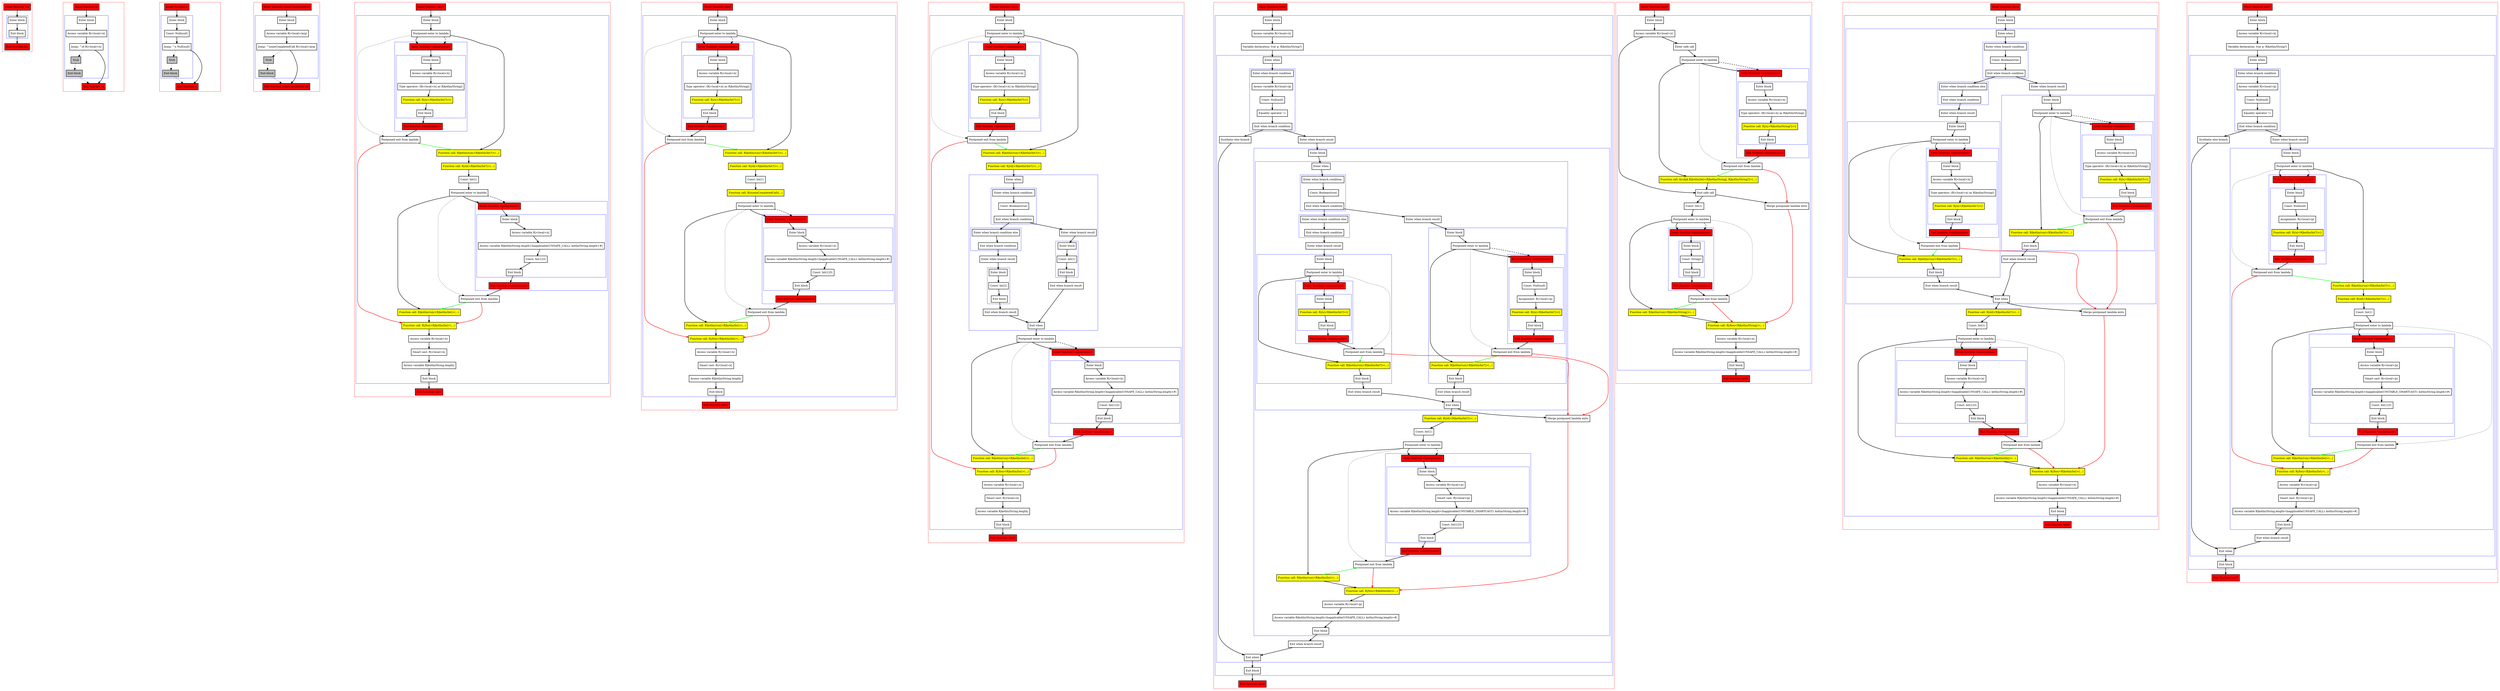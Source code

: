digraph flowFromInplaceLambda2_kt {
    graph [nodesep=3]
    node [shape=box penwidth=2]
    edge [penwidth=2]

    subgraph cluster_0 {
        color=red
        0 [label="Enter function foo" style="filled" fillcolor=red];
        subgraph cluster_1 {
            color=blue
            1 [label="Enter block"];
            2 [label="Exit block"];
        }
        3 [label="Exit function foo" style="filled" fillcolor=red];
    }
    0 -> {1};
    1 -> {2};
    2 -> {3};

    subgraph cluster_2 {
        color=red
        4 [label="Enter function id" style="filled" fillcolor=red];
        subgraph cluster_3 {
            color=blue
            5 [label="Enter block"];
            6 [label="Access variable R|<local>/x|"];
            7 [label="Jump: ^id R|<local>/x|"];
            8 [label="Stub" style="filled" fillcolor=gray];
            9 [label="Exit block" style="filled" fillcolor=gray];
        }
        10 [label="Exit function id" style="filled" fillcolor=red];
    }
    4 -> {5};
    5 -> {6};
    6 -> {7};
    7 -> {10};
    7 -> {8} [style=dotted];
    8 -> {9} [style=dotted];
    9 -> {10} [style=dotted];

    subgraph cluster_4 {
        color=red
        11 [label="Enter function n" style="filled" fillcolor=red];
        subgraph cluster_5 {
            color=blue
            12 [label="Enter block"];
            13 [label="Const: Null(null)"];
            14 [label="Jump: ^n Null(null)"];
            15 [label="Stub" style="filled" fillcolor=gray];
            16 [label="Exit block" style="filled" fillcolor=gray];
        }
        17 [label="Exit function n" style="filled" fillcolor=red];
    }
    11 -> {12};
    12 -> {13};
    13 -> {14};
    14 -> {17};
    14 -> {15} [style=dotted];
    15 -> {16} [style=dotted];
    16 -> {17} [style=dotted];

    subgraph cluster_6 {
        color=red
        18 [label="Enter function someCompletedCall" style="filled" fillcolor=red];
        subgraph cluster_7 {
            color=blue
            19 [label="Enter block"];
            20 [label="Access variable R|<local>/arg|"];
            21 [label="Jump: ^someCompletedCall R|<local>/arg|"];
            22 [label="Stub" style="filled" fillcolor=gray];
            23 [label="Exit block" style="filled" fillcolor=gray];
        }
        24 [label="Exit function someCompletedCall" style="filled" fillcolor=red];
    }
    18 -> {19};
    19 -> {20};
    20 -> {21};
    21 -> {24};
    21 -> {22} [style=dotted];
    22 -> {23} [style=dotted];
    23 -> {24} [style=dotted];

    subgraph cluster_8 {
        color=red
        25 [label="Enter function test1" style="filled" fillcolor=red];
        subgraph cluster_9 {
            color=blue
            26 [label="Enter block"];
            27 [label="Postponed enter to lambda"];
            subgraph cluster_10 {
                color=blue
                28 [label="Enter function <anonymous>" style="filled" fillcolor=red];
                subgraph cluster_11 {
                    color=blue
                    29 [label="Enter block"];
                    30 [label="Access variable R|<local>/x|"];
                    31 [label="Type operator: (R|<local>/x| as R|kotlin/String|)"];
                    32 [label="Function call: R|/n|<R|kotlin/Int?|>()" style="filled" fillcolor=yellow];
                    33 [label="Exit block"];
                }
                34 [label="Exit function <anonymous>" style="filled" fillcolor=red];
            }
            35 [label="Postponed exit from lambda"];
            36 [label="Function call: R|kotlin/run|<R|kotlin/Int?|>(...)" style="filled" fillcolor=yellow];
            37 [label="Function call: R|/id|<R|kotlin/Int?|>(...)" style="filled" fillcolor=yellow];
            38 [label="Const: Int(1)"];
            39 [label="Postponed enter to lambda"];
            subgraph cluster_12 {
                color=blue
                40 [label="Enter function <anonymous>" style="filled" fillcolor=red];
                subgraph cluster_13 {
                    color=blue
                    41 [label="Enter block"];
                    42 [label="Access variable R|<local>/x|"];
                    43 [label="Access variable R|kotlin/String.length<Inapplicable(UNSAFE_CALL): kotlin/String.length>#|"];
                    44 [label="Const: Int(123)"];
                    45 [label="Exit block"];
                }
                46 [label="Exit function <anonymous>" style="filled" fillcolor=red];
            }
            47 [label="Postponed exit from lambda"];
            48 [label="Function call: R|kotlin/run|<R|kotlin/Int|>(...)" style="filled" fillcolor=yellow];
            49 [label="Function call: R|/foo|<R|kotlin/Int|>(...)" style="filled" fillcolor=yellow];
            50 [label="Access variable R|<local>/x|"];
            51 [label="Smart cast: R|<local>/x|"];
            52 [label="Access variable R|kotlin/String.length|"];
            53 [label="Exit block"];
        }
        54 [label="Exit function test1" style="filled" fillcolor=red];
    }
    25 -> {26};
    26 -> {27};
    27 -> {28 36};
    27 -> {35} [style=dotted];
    27 -> {28} [style=dashed];
    28 -> {29};
    29 -> {30};
    30 -> {31};
    31 -> {32};
    32 -> {33};
    33 -> {34};
    34 -> {35};
    35 -> {36} [color=green];
    35 -> {49} [color=red];
    36 -> {37};
    37 -> {38};
    38 -> {39};
    39 -> {40 48};
    39 -> {47} [style=dotted];
    39 -> {40} [style=dashed];
    40 -> {41};
    41 -> {42};
    42 -> {43};
    43 -> {44};
    44 -> {45};
    45 -> {46};
    46 -> {47};
    47 -> {48} [color=green];
    47 -> {49} [color=red];
    48 -> {49};
    49 -> {50};
    50 -> {51};
    51 -> {52};
    52 -> {53};
    53 -> {54};

    subgraph cluster_14 {
        color=red
        55 [label="Enter function test2" style="filled" fillcolor=red];
        subgraph cluster_15 {
            color=blue
            56 [label="Enter block"];
            57 [label="Postponed enter to lambda"];
            subgraph cluster_16 {
                color=blue
                58 [label="Enter function <anonymous>" style="filled" fillcolor=red];
                subgraph cluster_17 {
                    color=blue
                    59 [label="Enter block"];
                    60 [label="Access variable R|<local>/x|"];
                    61 [label="Type operator: (R|<local>/x| as R|kotlin/String|)"];
                    62 [label="Function call: R|/n|<R|kotlin/Int?|>()" style="filled" fillcolor=yellow];
                    63 [label="Exit block"];
                }
                64 [label="Exit function <anonymous>" style="filled" fillcolor=red];
            }
            65 [label="Postponed exit from lambda"];
            66 [label="Function call: R|kotlin/run|<R|kotlin/Int?|>(...)" style="filled" fillcolor=yellow];
            67 [label="Function call: R|/id|<R|kotlin/Int?|>(...)" style="filled" fillcolor=yellow];
            68 [label="Const: Int(1)"];
            69 [label="Function call: R|/someCompletedCall|(...)" style="filled" fillcolor=yellow];
            70 [label="Postponed enter to lambda"];
            subgraph cluster_18 {
                color=blue
                71 [label="Enter function <anonymous>" style="filled" fillcolor=red];
                subgraph cluster_19 {
                    color=blue
                    72 [label="Enter block"];
                    73 [label="Access variable R|<local>/x|"];
                    74 [label="Access variable R|kotlin/String.length<Inapplicable(UNSAFE_CALL): kotlin/String.length>#|"];
                    75 [label="Const: Int(123)"];
                    76 [label="Exit block"];
                }
                77 [label="Exit function <anonymous>" style="filled" fillcolor=red];
            }
            78 [label="Postponed exit from lambda"];
            79 [label="Function call: R|kotlin/run|<R|kotlin/Int|>(...)" style="filled" fillcolor=yellow];
            80 [label="Function call: R|/foo|<R|kotlin/Int|>(...)" style="filled" fillcolor=yellow];
            81 [label="Access variable R|<local>/x|"];
            82 [label="Smart cast: R|<local>/x|"];
            83 [label="Access variable R|kotlin/String.length|"];
            84 [label="Exit block"];
        }
        85 [label="Exit function test2" style="filled" fillcolor=red];
    }
    55 -> {56};
    56 -> {57};
    57 -> {58 66};
    57 -> {65} [style=dotted];
    57 -> {58} [style=dashed];
    58 -> {59};
    59 -> {60};
    60 -> {61};
    61 -> {62};
    62 -> {63};
    63 -> {64};
    64 -> {65};
    65 -> {66} [color=green];
    65 -> {80} [color=red];
    66 -> {67};
    67 -> {68};
    68 -> {69};
    69 -> {70};
    70 -> {71 79};
    70 -> {78} [style=dotted];
    70 -> {71} [style=dashed];
    71 -> {72};
    72 -> {73};
    73 -> {74};
    74 -> {75};
    75 -> {76};
    76 -> {77};
    77 -> {78};
    78 -> {79} [color=green];
    78 -> {80} [color=red];
    79 -> {80};
    80 -> {81};
    81 -> {82};
    82 -> {83};
    83 -> {84};
    84 -> {85};

    subgraph cluster_20 {
        color=red
        86 [label="Enter function test3" style="filled" fillcolor=red];
        subgraph cluster_21 {
            color=blue
            87 [label="Enter block"];
            88 [label="Postponed enter to lambda"];
            subgraph cluster_22 {
                color=blue
                89 [label="Enter function <anonymous>" style="filled" fillcolor=red];
                subgraph cluster_23 {
                    color=blue
                    90 [label="Enter block"];
                    91 [label="Access variable R|<local>/x|"];
                    92 [label="Type operator: (R|<local>/x| as R|kotlin/String|)"];
                    93 [label="Function call: R|/n|<R|kotlin/Int?|>()" style="filled" fillcolor=yellow];
                    94 [label="Exit block"];
                }
                95 [label="Exit function <anonymous>" style="filled" fillcolor=red];
            }
            96 [label="Postponed exit from lambda"];
            97 [label="Function call: R|kotlin/run|<R|kotlin/Int?|>(...)" style="filled" fillcolor=yellow];
            98 [label="Function call: R|/id|<R|kotlin/Int?|>(...)" style="filled" fillcolor=yellow];
            subgraph cluster_24 {
                color=blue
                99 [label="Enter when"];
                subgraph cluster_25 {
                    color=blue
                    100 [label="Enter when branch condition "];
                    101 [label="Const: Boolean(true)"];
                    102 [label="Exit when branch condition"];
                }
                subgraph cluster_26 {
                    color=blue
                    103 [label="Enter when branch condition else"];
                    104 [label="Exit when branch condition"];
                }
                105 [label="Enter when branch result"];
                subgraph cluster_27 {
                    color=blue
                    106 [label="Enter block"];
                    107 [label="Const: Int(2)"];
                    108 [label="Exit block"];
                }
                109 [label="Exit when branch result"];
                110 [label="Enter when branch result"];
                subgraph cluster_28 {
                    color=blue
                    111 [label="Enter block"];
                    112 [label="Const: Int(1)"];
                    113 [label="Exit block"];
                }
                114 [label="Exit when branch result"];
                115 [label="Exit when"];
            }
            116 [label="Postponed enter to lambda"];
            subgraph cluster_29 {
                color=blue
                117 [label="Enter function <anonymous>" style="filled" fillcolor=red];
                subgraph cluster_30 {
                    color=blue
                    118 [label="Enter block"];
                    119 [label="Access variable R|<local>/x|"];
                    120 [label="Access variable R|kotlin/String.length<Inapplicable(UNSAFE_CALL): kotlin/String.length>#|"];
                    121 [label="Const: Int(123)"];
                    122 [label="Exit block"];
                }
                123 [label="Exit function <anonymous>" style="filled" fillcolor=red];
            }
            124 [label="Postponed exit from lambda"];
            125 [label="Function call: R|kotlin/run|<R|kotlin/Int|>(...)" style="filled" fillcolor=yellow];
            126 [label="Function call: R|/foo|<R|kotlin/Int|>(...)" style="filled" fillcolor=yellow];
            127 [label="Access variable R|<local>/x|"];
            128 [label="Smart cast: R|<local>/x|"];
            129 [label="Access variable R|kotlin/String.length|"];
            130 [label="Exit block"];
        }
        131 [label="Exit function test3" style="filled" fillcolor=red];
    }
    86 -> {87};
    87 -> {88};
    88 -> {89 97};
    88 -> {96} [style=dotted];
    88 -> {89} [style=dashed];
    89 -> {90};
    90 -> {91};
    91 -> {92};
    92 -> {93};
    93 -> {94};
    94 -> {95};
    95 -> {96};
    96 -> {97} [color=green];
    96 -> {126} [color=red];
    97 -> {98};
    98 -> {99};
    99 -> {100};
    100 -> {101};
    101 -> {102};
    102 -> {103 110};
    103 -> {104};
    104 -> {105};
    105 -> {106};
    106 -> {107};
    107 -> {108};
    108 -> {109};
    109 -> {115};
    110 -> {111};
    111 -> {112};
    112 -> {113};
    113 -> {114};
    114 -> {115};
    115 -> {116};
    116 -> {117 125};
    116 -> {124} [style=dotted];
    116 -> {117} [style=dashed];
    117 -> {118};
    118 -> {119};
    119 -> {120};
    120 -> {121};
    121 -> {122};
    122 -> {123};
    123 -> {124};
    124 -> {125} [color=green];
    124 -> {126} [color=red];
    125 -> {126};
    126 -> {127};
    127 -> {128};
    128 -> {129};
    129 -> {130};
    130 -> {131};

    subgraph cluster_31 {
        color=red
        132 [label="Enter function test4" style="filled" fillcolor=red];
        subgraph cluster_32 {
            color=blue
            133 [label="Enter block"];
            134 [label="Access variable R|<local>/x|"];
            135 [label="Variable declaration: lvar p: R|kotlin/String?|"];
            subgraph cluster_33 {
                color=blue
                136 [label="Enter when"];
                subgraph cluster_34 {
                    color=blue
                    137 [label="Enter when branch condition "];
                    138 [label="Access variable R|<local>/p|"];
                    139 [label="Const: Null(null)"];
                    140 [label="Equality operator !="];
                    141 [label="Exit when branch condition"];
                }
                142 [label="Synthetic else branch"];
                143 [label="Enter when branch result"];
                subgraph cluster_35 {
                    color=blue
                    144 [label="Enter block"];
                    subgraph cluster_36 {
                        color=blue
                        145 [label="Enter when"];
                        subgraph cluster_37 {
                            color=blue
                            146 [label="Enter when branch condition "];
                            147 [label="Const: Boolean(true)"];
                            148 [label="Exit when branch condition"];
                        }
                        subgraph cluster_38 {
                            color=blue
                            149 [label="Enter when branch condition else"];
                            150 [label="Exit when branch condition"];
                        }
                        151 [label="Enter when branch result"];
                        subgraph cluster_39 {
                            color=blue
                            152 [label="Enter block"];
                            153 [label="Postponed enter to lambda"];
                            subgraph cluster_40 {
                                color=blue
                                154 [label="Enter function <anonymous>" style="filled" fillcolor=red];
                                subgraph cluster_41 {
                                    color=blue
                                    155 [label="Enter block"];
                                    156 [label="Function call: R|/n|<R|kotlin/Int?|>()" style="filled" fillcolor=yellow];
                                    157 [label="Exit block"];
                                }
                                158 [label="Exit function <anonymous>" style="filled" fillcolor=red];
                            }
                            159 [label="Postponed exit from lambda"];
                            160 [label="Function call: R|kotlin/run|<R|kotlin/Int?|>(...)" style="filled" fillcolor=yellow];
                            161 [label="Exit block"];
                        }
                        162 [label="Exit when branch result"];
                        163 [label="Enter when branch result"];
                        subgraph cluster_42 {
                            color=blue
                            164 [label="Enter block"];
                            165 [label="Postponed enter to lambda"];
                            subgraph cluster_43 {
                                color=blue
                                166 [label="Enter function <anonymous>" style="filled" fillcolor=red];
                                subgraph cluster_44 {
                                    color=blue
                                    167 [label="Enter block"];
                                    168 [label="Const: Null(null)"];
                                    169 [label="Assignment: R|<local>/p|"];
                                    170 [label="Function call: R|/n|<R|kotlin/Int?|>()" style="filled" fillcolor=yellow];
                                    171 [label="Exit block"];
                                }
                                172 [label="Exit function <anonymous>" style="filled" fillcolor=red];
                            }
                            173 [label="Postponed exit from lambda"];
                            174 [label="Function call: R|kotlin/run|<R|kotlin/Int?|>(...)" style="filled" fillcolor=yellow];
                            175 [label="Exit block"];
                        }
                        176 [label="Exit when branch result"];
                        177 [label="Exit when"];
                    }
                    178 [label="Function call: R|/id|<R|kotlin/Int?|>(...)" style="filled" fillcolor=yellow];
                    179 [label="Const: Int(1)"];
                    180 [label="Postponed enter to lambda"];
                    subgraph cluster_45 {
                        color=blue
                        181 [label="Enter function <anonymous>" style="filled" fillcolor=red];
                        subgraph cluster_46 {
                            color=blue
                            182 [label="Enter block"];
                            183 [label="Access variable R|<local>/p|"];
                            184 [label="Smart cast: R|<local>/p|"];
                            185 [label="Access variable R|kotlin/String.length<Inapplicable(UNSTABLE_SMARTCAST): kotlin/String.length>#|"];
                            186 [label="Const: Int(123)"];
                            187 [label="Exit block"];
                        }
                        188 [label="Exit function <anonymous>" style="filled" fillcolor=red];
                    }
                    189 [label="Postponed exit from lambda"];
                    190 [label="Function call: R|kotlin/run|<R|kotlin/Int|>(...)" style="filled" fillcolor=yellow];
                    191 [label="Merge postponed lambda exits"];
                    192 [label="Function call: R|/foo|<R|kotlin/Int|>(...)" style="filled" fillcolor=yellow];
                    193 [label="Access variable R|<local>/p|"];
                    194 [label="Access variable R|kotlin/String.length<Inapplicable(UNSAFE_CALL): kotlin/String.length>#|"];
                    195 [label="Exit block"];
                }
                196 [label="Exit when branch result"];
                197 [label="Exit when"];
            }
            198 [label="Exit block"];
        }
        199 [label="Exit function test4" style="filled" fillcolor=red];
    }
    132 -> {133};
    133 -> {134};
    134 -> {135};
    135 -> {136};
    136 -> {137};
    137 -> {138};
    138 -> {139};
    139 -> {140};
    140 -> {141};
    141 -> {142 143};
    142 -> {197};
    143 -> {144};
    144 -> {145};
    145 -> {146};
    146 -> {147};
    147 -> {148};
    148 -> {149 163};
    149 -> {150};
    150 -> {151};
    151 -> {152};
    152 -> {153};
    153 -> {154 160};
    153 -> {159} [style=dotted];
    153 -> {154} [style=dashed];
    154 -> {155};
    155 -> {156};
    156 -> {157};
    157 -> {158};
    158 -> {159};
    159 -> {160} [color=green];
    159 -> {191} [color=red];
    160 -> {161};
    161 -> {162};
    162 -> {177};
    163 -> {164};
    164 -> {165};
    165 -> {166 174};
    165 -> {173} [style=dotted];
    165 -> {166} [style=dashed];
    166 -> {167};
    167 -> {168};
    168 -> {169};
    169 -> {170};
    170 -> {171};
    171 -> {172};
    172 -> {173};
    173 -> {174} [color=green];
    173 -> {191} [color=red];
    174 -> {175};
    175 -> {176};
    176 -> {177};
    177 -> {178 191};
    178 -> {179};
    179 -> {180};
    180 -> {181 190};
    180 -> {189} [style=dotted];
    180 -> {181} [style=dashed];
    181 -> {182};
    182 -> {183};
    183 -> {184};
    184 -> {185};
    185 -> {186};
    186 -> {187};
    187 -> {188};
    188 -> {189};
    189 -> {190} [color=green];
    189 -> {192} [color=red];
    190 -> {192};
    191 -> {192} [color=red];
    192 -> {193};
    193 -> {194};
    194 -> {195};
    195 -> {196};
    196 -> {197};
    197 -> {198};
    198 -> {199};

    subgraph cluster_47 {
        color=red
        200 [label="Enter function test5" style="filled" fillcolor=red];
        subgraph cluster_48 {
            color=blue
            201 [label="Enter block"];
            202 [label="Access variable R|<local>/y|"];
            203 [label="Enter safe call"];
            204 [label="Postponed enter to lambda"];
            subgraph cluster_49 {
                color=blue
                205 [label="Enter function <anonymous>" style="filled" fillcolor=red];
                subgraph cluster_50 {
                    color=blue
                    206 [label="Enter block"];
                    207 [label="Access variable R|<local>/x|"];
                    208 [label="Type operator: (R|<local>/x| as R|kotlin/String|)"];
                    209 [label="Function call: R|/n|<R|kotlin/String?|>()" style="filled" fillcolor=yellow];
                    210 [label="Exit block"];
                }
                211 [label="Exit function <anonymous>" style="filled" fillcolor=red];
            }
            212 [label="Postponed exit from lambda"];
            213 [label="Function call: $subj$.R|kotlin/let|<R|kotlin/String|, R|kotlin/String?|>(...)" style="filled" fillcolor=yellow];
            214 [label="Exit safe call"];
            215 [label="Const: Int(1)"];
            216 [label="Postponed enter to lambda"];
            subgraph cluster_51 {
                color=blue
                217 [label="Enter function <anonymous>" style="filled" fillcolor=red];
                subgraph cluster_52 {
                    color=blue
                    218 [label="Enter block"];
                    219 [label="Const: String()"];
                    220 [label="Exit block"];
                }
                221 [label="Exit function <anonymous>" style="filled" fillcolor=red];
            }
            222 [label="Postponed exit from lambda"];
            223 [label="Function call: R|kotlin/run|<R|kotlin/String|>(...)" style="filled" fillcolor=yellow];
            224 [label="Merge postponed lambda exits"];
            225 [label="Function call: R|/foo|<R|kotlin/String|>(...)" style="filled" fillcolor=yellow];
            226 [label="Access variable R|<local>/x|"];
            227 [label="Access variable R|kotlin/String.length<Inapplicable(UNSAFE_CALL): kotlin/String.length>#|"];
            228 [label="Exit block"];
        }
        229 [label="Exit function test5" style="filled" fillcolor=red];
    }
    200 -> {201};
    201 -> {202};
    202 -> {203 214};
    203 -> {204};
    204 -> {205 213};
    204 -> {212} [style=dotted];
    204 -> {205} [style=dashed];
    205 -> {206};
    206 -> {207};
    207 -> {208};
    208 -> {209};
    209 -> {210};
    210 -> {211};
    211 -> {212};
    212 -> {213} [color=green];
    212 -> {224} [color=red];
    213 -> {214};
    214 -> {215 224};
    215 -> {216};
    216 -> {217 223};
    216 -> {222} [style=dotted];
    216 -> {217} [style=dashed];
    217 -> {218};
    218 -> {219};
    219 -> {220};
    220 -> {221};
    221 -> {222};
    222 -> {223} [color=green];
    222 -> {225} [color=red];
    223 -> {225};
    224 -> {225} [color=red];
    225 -> {226};
    226 -> {227};
    227 -> {228};
    228 -> {229};

    subgraph cluster_53 {
        color=red
        230 [label="Enter function test6" style="filled" fillcolor=red];
        subgraph cluster_54 {
            color=blue
            231 [label="Enter block"];
            subgraph cluster_55 {
                color=blue
                232 [label="Enter when"];
                subgraph cluster_56 {
                    color=blue
                    233 [label="Enter when branch condition "];
                    234 [label="Const: Boolean(true)"];
                    235 [label="Exit when branch condition"];
                }
                subgraph cluster_57 {
                    color=blue
                    236 [label="Enter when branch condition else"];
                    237 [label="Exit when branch condition"];
                }
                238 [label="Enter when branch result"];
                subgraph cluster_58 {
                    color=blue
                    239 [label="Enter block"];
                    240 [label="Postponed enter to lambda"];
                    subgraph cluster_59 {
                        color=blue
                        241 [label="Enter function <anonymous>" style="filled" fillcolor=red];
                        subgraph cluster_60 {
                            color=blue
                            242 [label="Enter block"];
                            243 [label="Access variable R|<local>/x|"];
                            244 [label="Type operator: (R|<local>/x| as R|kotlin/String|)"];
                            245 [label="Function call: R|/n|<R|kotlin/Int?|>()" style="filled" fillcolor=yellow];
                            246 [label="Exit block"];
                        }
                        247 [label="Exit function <anonymous>" style="filled" fillcolor=red];
                    }
                    248 [label="Postponed exit from lambda"];
                    249 [label="Function call: R|kotlin/run|<R|kotlin/Int?|>(...)" style="filled" fillcolor=yellow];
                    250 [label="Exit block"];
                }
                251 [label="Exit when branch result"];
                252 [label="Enter when branch result"];
                subgraph cluster_61 {
                    color=blue
                    253 [label="Enter block"];
                    254 [label="Postponed enter to lambda"];
                    subgraph cluster_62 {
                        color=blue
                        255 [label="Enter function <anonymous>" style="filled" fillcolor=red];
                        subgraph cluster_63 {
                            color=blue
                            256 [label="Enter block"];
                            257 [label="Access variable R|<local>/x|"];
                            258 [label="Type operator: (R|<local>/x| as R|kotlin/String|)"];
                            259 [label="Function call: R|/n|<R|kotlin/Int?|>()" style="filled" fillcolor=yellow];
                            260 [label="Exit block"];
                        }
                        261 [label="Exit function <anonymous>" style="filled" fillcolor=red];
                    }
                    262 [label="Postponed exit from lambda"];
                    263 [label="Function call: R|kotlin/run|<R|kotlin/Int?|>(...)" style="filled" fillcolor=yellow];
                    264 [label="Exit block"];
                }
                265 [label="Exit when branch result"];
                266 [label="Exit when"];
            }
            267 [label="Function call: R|/id|<R|kotlin/Int?|>(...)" style="filled" fillcolor=yellow];
            268 [label="Const: Int(1)"];
            269 [label="Postponed enter to lambda"];
            subgraph cluster_64 {
                color=blue
                270 [label="Enter function <anonymous>" style="filled" fillcolor=red];
                subgraph cluster_65 {
                    color=blue
                    271 [label="Enter block"];
                    272 [label="Access variable R|<local>/x|"];
                    273 [label="Access variable R|kotlin/String.length<Inapplicable(UNSAFE_CALL): kotlin/String.length>#|"];
                    274 [label="Const: Int(123)"];
                    275 [label="Exit block"];
                }
                276 [label="Exit function <anonymous>" style="filled" fillcolor=red];
            }
            277 [label="Postponed exit from lambda"];
            278 [label="Function call: R|kotlin/run|<R|kotlin/Int|>(...)" style="filled" fillcolor=yellow];
            279 [label="Merge postponed lambda exits"];
            280 [label="Function call: R|/foo|<R|kotlin/Int|>(...)" style="filled" fillcolor=yellow];
            281 [label="Access variable R|<local>/x|"];
            282 [label="Access variable R|kotlin/String.length<Inapplicable(UNSAFE_CALL): kotlin/String.length>#|"];
            283 [label="Exit block"];
        }
        284 [label="Exit function test6" style="filled" fillcolor=red];
    }
    230 -> {231};
    231 -> {232};
    232 -> {233};
    233 -> {234};
    234 -> {235};
    235 -> {236 252};
    236 -> {237};
    237 -> {238};
    238 -> {239};
    239 -> {240};
    240 -> {241 249};
    240 -> {248} [style=dotted];
    240 -> {241} [style=dashed];
    241 -> {242};
    242 -> {243};
    243 -> {244};
    244 -> {245};
    245 -> {246};
    246 -> {247};
    247 -> {248};
    248 -> {249} [color=green];
    248 -> {279} [color=red];
    249 -> {250};
    250 -> {251};
    251 -> {266};
    252 -> {253};
    253 -> {254};
    254 -> {255 263};
    254 -> {262} [style=dotted];
    254 -> {255} [style=dashed];
    255 -> {256};
    256 -> {257};
    257 -> {258};
    258 -> {259};
    259 -> {260};
    260 -> {261};
    261 -> {262};
    262 -> {263} [color=green];
    262 -> {279} [color=red];
    263 -> {264};
    264 -> {265};
    265 -> {266};
    266 -> {267 279};
    267 -> {268};
    268 -> {269};
    269 -> {270 278};
    269 -> {277} [style=dotted];
    269 -> {270} [style=dashed];
    270 -> {271};
    271 -> {272};
    272 -> {273};
    273 -> {274};
    274 -> {275};
    275 -> {276};
    276 -> {277};
    277 -> {278} [color=green];
    277 -> {280} [color=red];
    278 -> {280};
    279 -> {280} [color=red];
    280 -> {281};
    281 -> {282};
    282 -> {283};
    283 -> {284};

    subgraph cluster_66 {
        color=red
        285 [label="Enter function test7" style="filled" fillcolor=red];
        subgraph cluster_67 {
            color=blue
            286 [label="Enter block"];
            287 [label="Access variable R|<local>/x|"];
            288 [label="Variable declaration: lvar p: R|kotlin/String?|"];
            subgraph cluster_68 {
                color=blue
                289 [label="Enter when"];
                subgraph cluster_69 {
                    color=blue
                    290 [label="Enter when branch condition "];
                    291 [label="Access variable R|<local>/p|"];
                    292 [label="Const: Null(null)"];
                    293 [label="Equality operator !="];
                    294 [label="Exit when branch condition"];
                }
                295 [label="Synthetic else branch"];
                296 [label="Enter when branch result"];
                subgraph cluster_70 {
                    color=blue
                    297 [label="Enter block"];
                    298 [label="Postponed enter to lambda"];
                    subgraph cluster_71 {
                        color=blue
                        299 [label="Enter function <anonymous>" style="filled" fillcolor=red];
                        subgraph cluster_72 {
                            color=blue
                            300 [label="Enter block"];
                            301 [label="Const: Null(null)"];
                            302 [label="Assignment: R|<local>/p|"];
                            303 [label="Function call: R|/n|<R|kotlin/Int?|>()" style="filled" fillcolor=yellow];
                            304 [label="Exit block"];
                        }
                        305 [label="Exit function <anonymous>" style="filled" fillcolor=red];
                    }
                    306 [label="Postponed exit from lambda"];
                    307 [label="Function call: R|kotlin/run|<R|kotlin/Int?|>(...)" style="filled" fillcolor=yellow];
                    308 [label="Function call: R|/id|<R|kotlin/Int?|>(...)" style="filled" fillcolor=yellow];
                    309 [label="Const: Int(1)"];
                    310 [label="Postponed enter to lambda"];
                    subgraph cluster_73 {
                        color=blue
                        311 [label="Enter function <anonymous>" style="filled" fillcolor=red];
                        subgraph cluster_74 {
                            color=blue
                            312 [label="Enter block"];
                            313 [label="Access variable R|<local>/p|"];
                            314 [label="Smart cast: R|<local>/p|"];
                            315 [label="Access variable R|kotlin/String.length<Inapplicable(UNSTABLE_SMARTCAST): kotlin/String.length>#|"];
                            316 [label="Const: Int(123)"];
                            317 [label="Exit block"];
                        }
                        318 [label="Exit function <anonymous>" style="filled" fillcolor=red];
                    }
                    319 [label="Postponed exit from lambda"];
                    320 [label="Function call: R|kotlin/run|<R|kotlin/Int|>(...)" style="filled" fillcolor=yellow];
                    321 [label="Function call: R|/foo|<R|kotlin/Int|>(...)" style="filled" fillcolor=yellow];
                    322 [label="Access variable R|<local>/p|"];
                    323 [label="Smart cast: R|<local>/p|"];
                    324 [label="Access variable R|kotlin/String.length<Inapplicable(UNSAFE_CALL): kotlin/String.length>#|"];
                    325 [label="Exit block"];
                }
                326 [label="Exit when branch result"];
                327 [label="Exit when"];
            }
            328 [label="Exit block"];
        }
        329 [label="Exit function test7" style="filled" fillcolor=red];
    }
    285 -> {286};
    286 -> {287};
    287 -> {288};
    288 -> {289};
    289 -> {290};
    290 -> {291};
    291 -> {292};
    292 -> {293};
    293 -> {294};
    294 -> {295 296};
    295 -> {327};
    296 -> {297};
    297 -> {298};
    298 -> {299 307};
    298 -> {306} [style=dotted];
    298 -> {299} [style=dashed];
    299 -> {300};
    300 -> {301};
    301 -> {302};
    302 -> {303};
    303 -> {304};
    304 -> {305};
    305 -> {306};
    306 -> {307} [color=green];
    306 -> {321} [color=red];
    307 -> {308};
    308 -> {309};
    309 -> {310};
    310 -> {311 320};
    310 -> {319} [style=dotted];
    310 -> {311} [style=dashed];
    311 -> {312};
    312 -> {313};
    313 -> {314};
    314 -> {315};
    315 -> {316};
    316 -> {317};
    317 -> {318};
    318 -> {319};
    319 -> {320} [color=green];
    319 -> {321} [color=red];
    320 -> {321};
    321 -> {322};
    322 -> {323};
    323 -> {324};
    324 -> {325};
    325 -> {326};
    326 -> {327};
    327 -> {328};
    328 -> {329};

}
